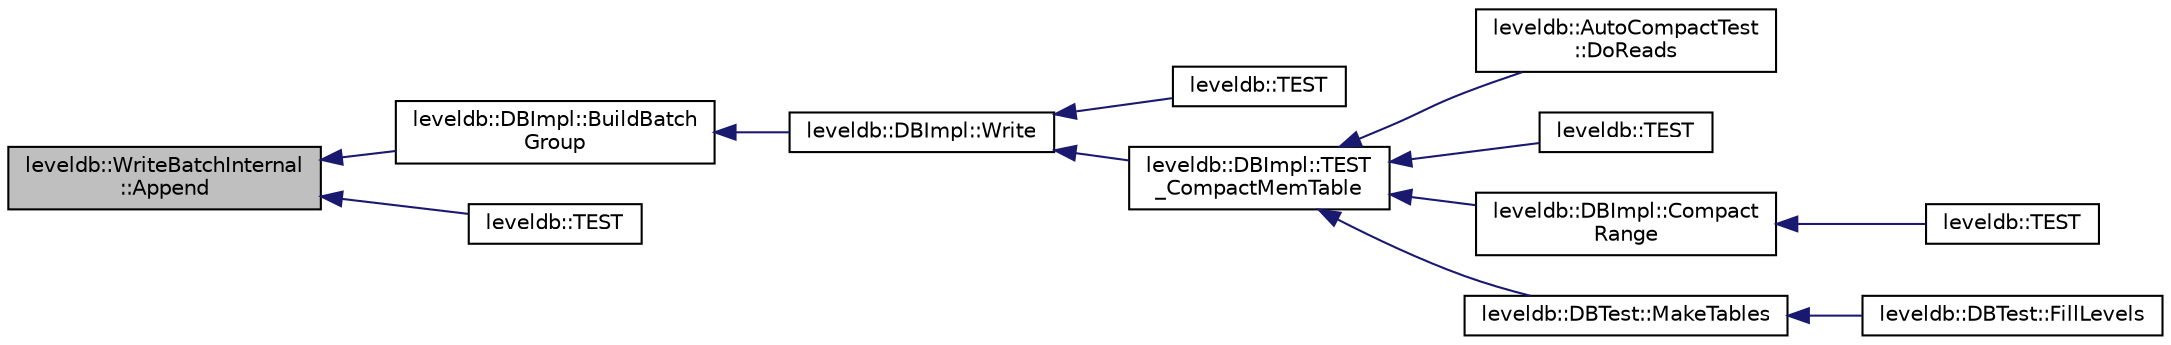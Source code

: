 digraph "leveldb::WriteBatchInternal::Append"
{
  edge [fontname="Helvetica",fontsize="10",labelfontname="Helvetica",labelfontsize="10"];
  node [fontname="Helvetica",fontsize="10",shape=record];
  rankdir="LR";
  Node1 [label="leveldb::WriteBatchInternal\l::Append",height=0.2,width=0.4,color="black", fillcolor="grey75", style="filled" fontcolor="black"];
  Node1 -> Node2 [dir="back",color="midnightblue",fontsize="10",style="solid"];
  Node2 [label="leveldb::DBImpl::BuildBatch\lGroup",height=0.2,width=0.4,color="black", fillcolor="white", style="filled",URL="$classleveldb_1_1_d_b_impl.html#a9e6ce4d7fffcf59575053f7d5c5e886b"];
  Node2 -> Node3 [dir="back",color="midnightblue",fontsize="10",style="solid"];
  Node3 [label="leveldb::DBImpl::Write",height=0.2,width=0.4,color="black", fillcolor="white", style="filled",URL="$classleveldb_1_1_d_b_impl.html#ac0d0b472717099d6a02ad9dace4e8ef4"];
  Node3 -> Node4 [dir="back",color="midnightblue",fontsize="10",style="solid"];
  Node4 [label="leveldb::TEST",height=0.2,width=0.4,color="black", fillcolor="white", style="filled",URL="$namespaceleveldb.html#a25dbda5a48ec782778d331e4ccb81b6b"];
  Node3 -> Node5 [dir="back",color="midnightblue",fontsize="10",style="solid"];
  Node5 [label="leveldb::DBImpl::TEST\l_CompactMemTable",height=0.2,width=0.4,color="black", fillcolor="white", style="filled",URL="$classleveldb_1_1_d_b_impl.html#a8642703fd1398cd8e3f5f24ee0b9da23"];
  Node5 -> Node6 [dir="back",color="midnightblue",fontsize="10",style="solid"];
  Node6 [label="leveldb::AutoCompactTest\l::DoReads",height=0.2,width=0.4,color="black", fillcolor="white", style="filled",URL="$classleveldb_1_1_auto_compact_test.html#a1d1feea1aef1257e461c35eb5b51fa52"];
  Node5 -> Node7 [dir="back",color="midnightblue",fontsize="10",style="solid"];
  Node7 [label="leveldb::TEST",height=0.2,width=0.4,color="black", fillcolor="white", style="filled",URL="$namespaceleveldb.html#a1da99cee14629599882010198aabfa2a"];
  Node5 -> Node8 [dir="back",color="midnightblue",fontsize="10",style="solid"];
  Node8 [label="leveldb::DBImpl::Compact\lRange",height=0.2,width=0.4,color="black", fillcolor="white", style="filled",URL="$classleveldb_1_1_d_b_impl.html#aa6df0739fc0b49380c284347e411b8ed"];
  Node8 -> Node9 [dir="back",color="midnightblue",fontsize="10",style="solid"];
  Node9 [label="leveldb::TEST",height=0.2,width=0.4,color="black", fillcolor="white", style="filled",URL="$namespaceleveldb.html#a2bb2a098a32d42044e6be132020b29b0"];
  Node5 -> Node10 [dir="back",color="midnightblue",fontsize="10",style="solid"];
  Node10 [label="leveldb::DBTest::MakeTables",height=0.2,width=0.4,color="black", fillcolor="white", style="filled",URL="$classleveldb_1_1_d_b_test.html#ace931478fa5ad2c48a8aa95a344e19fd"];
  Node10 -> Node11 [dir="back",color="midnightblue",fontsize="10",style="solid"];
  Node11 [label="leveldb::DBTest::FillLevels",height=0.2,width=0.4,color="black", fillcolor="white", style="filled",URL="$classleveldb_1_1_d_b_test.html#ac291d06db907f5fee7caf04f44f65493"];
  Node1 -> Node12 [dir="back",color="midnightblue",fontsize="10",style="solid"];
  Node12 [label="leveldb::TEST",height=0.2,width=0.4,color="black", fillcolor="white", style="filled",URL="$namespaceleveldb.html#a6b1521832d07ed987bc4ea6c3867bd00"];
}
